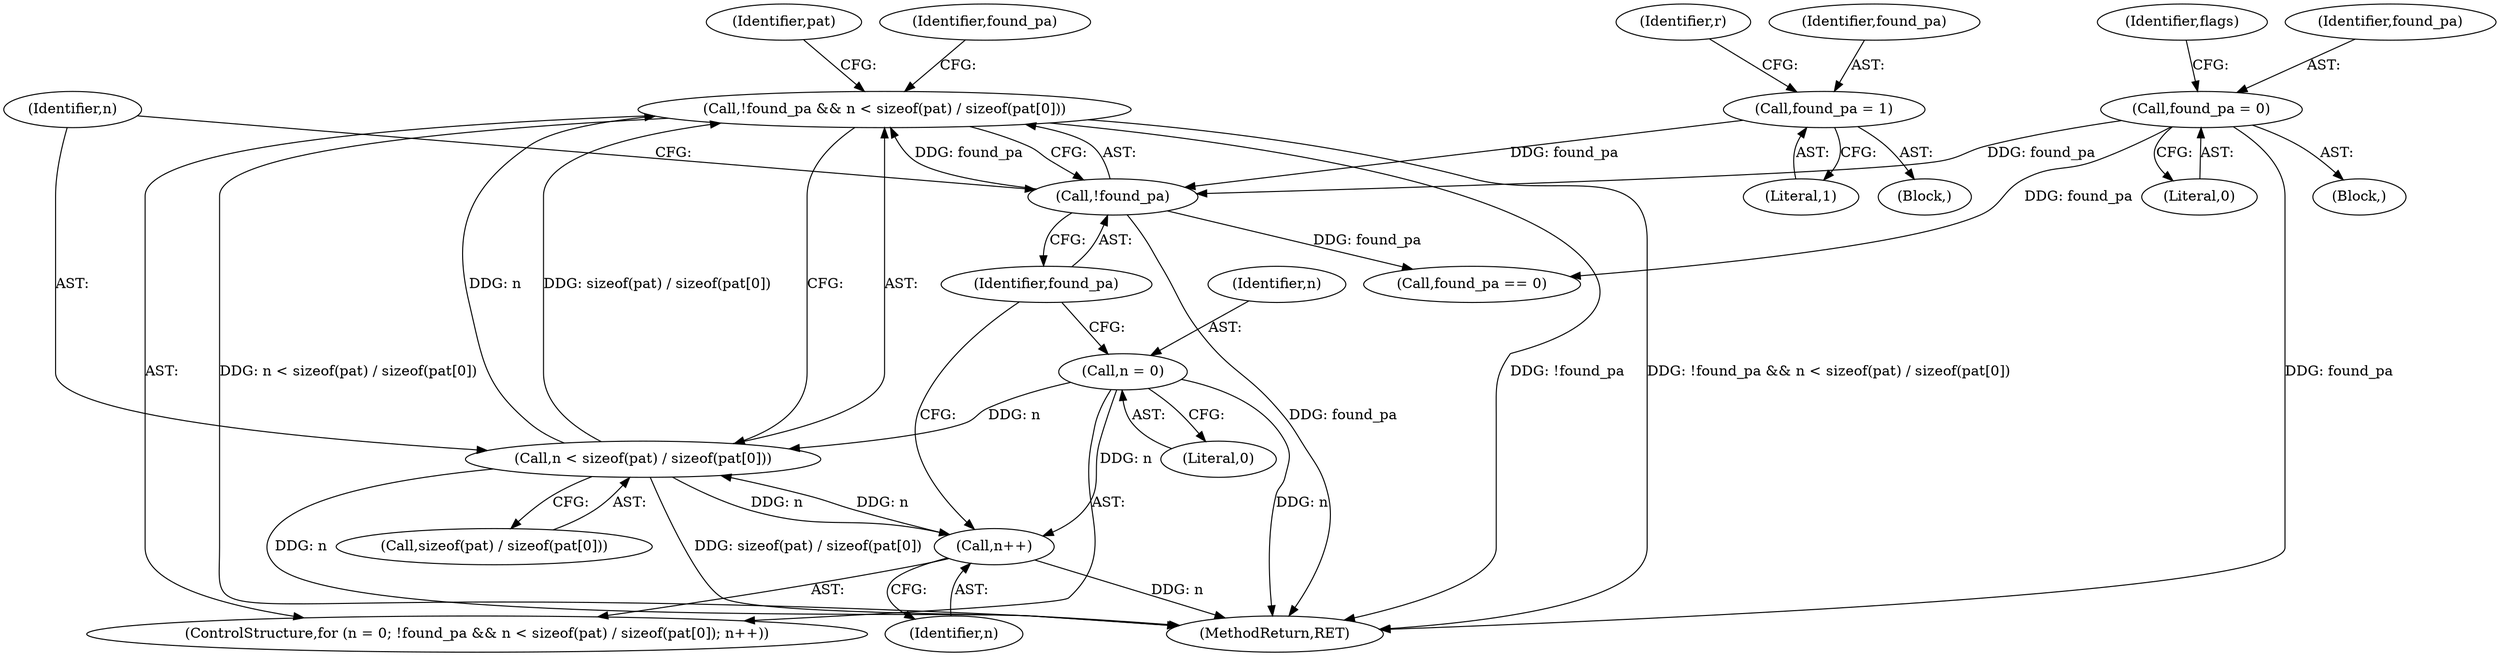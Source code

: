 digraph "0_heimdal_1a6a6e462dc2ac6111f9e02c6852ddec4849b887@API" {
"1000636" [label="(Call,!found_pa && n < sizeof(pat) / sizeof(pat[0]))"];
"1000637" [label="(Call,!found_pa)"];
"1000729" [label="(Call,found_pa = 1)"];
"1000164" [label="(Call,found_pa = 0)"];
"1000639" [label="(Call,n < sizeof(pat) / sizeof(pat[0]))"];
"1000648" [label="(Call,n++)"];
"1000633" [label="(Call,n = 0)"];
"1000641" [label="(Call,sizeof(pat) / sizeof(pat[0]))"];
"1000640" [label="(Identifier,n)"];
"1000635" [label="(Literal,0)"];
"1000637" [label="(Call,!found_pa)"];
"1000649" [label="(Identifier,n)"];
"1000704" [label="(Block,)"];
"1000736" [label="(Identifier,r)"];
"1000634" [label="(Identifier,n)"];
"1000170" [label="(Identifier,flags)"];
"1000729" [label="(Call,found_pa = 1)"];
"1000636" [label="(Call,!found_pa && n < sizeof(pat) / sizeof(pat[0]))"];
"1000164" [label="(Call,found_pa = 0)"];
"1000632" [label="(ControlStructure,for (n = 0; !found_pa && n < sizeof(pat) / sizeof(pat[0]); n++))"];
"1000165" [label="(Identifier,found_pa)"];
"1000655" [label="(Identifier,pat)"];
"1000131" [label="(Block,)"];
"1000638" [label="(Identifier,found_pa)"];
"1000731" [label="(Literal,1)"];
"1000648" [label="(Call,n++)"];
"1000639" [label="(Call,n < sizeof(pat) / sizeof(pat[0]))"];
"1000743" [label="(Identifier,found_pa)"];
"1000730" [label="(Identifier,found_pa)"];
"1000633" [label="(Call,n = 0)"];
"1002688" [label="(MethodReturn,RET)"];
"1000166" [label="(Literal,0)"];
"1000742" [label="(Call,found_pa == 0)"];
"1000636" -> "1000632"  [label="AST: "];
"1000636" -> "1000637"  [label="CFG: "];
"1000636" -> "1000639"  [label="CFG: "];
"1000637" -> "1000636"  [label="AST: "];
"1000639" -> "1000636"  [label="AST: "];
"1000655" -> "1000636"  [label="CFG: "];
"1000743" -> "1000636"  [label="CFG: "];
"1000636" -> "1002688"  [label="DDG: n < sizeof(pat) / sizeof(pat[0])"];
"1000636" -> "1002688"  [label="DDG: !found_pa"];
"1000636" -> "1002688"  [label="DDG: !found_pa && n < sizeof(pat) / sizeof(pat[0])"];
"1000637" -> "1000636"  [label="DDG: found_pa"];
"1000639" -> "1000636"  [label="DDG: n"];
"1000639" -> "1000636"  [label="DDG: sizeof(pat) / sizeof(pat[0])"];
"1000637" -> "1000638"  [label="CFG: "];
"1000638" -> "1000637"  [label="AST: "];
"1000640" -> "1000637"  [label="CFG: "];
"1000637" -> "1002688"  [label="DDG: found_pa"];
"1000729" -> "1000637"  [label="DDG: found_pa"];
"1000164" -> "1000637"  [label="DDG: found_pa"];
"1000637" -> "1000742"  [label="DDG: found_pa"];
"1000729" -> "1000704"  [label="AST: "];
"1000729" -> "1000731"  [label="CFG: "];
"1000730" -> "1000729"  [label="AST: "];
"1000731" -> "1000729"  [label="AST: "];
"1000736" -> "1000729"  [label="CFG: "];
"1000164" -> "1000131"  [label="AST: "];
"1000164" -> "1000166"  [label="CFG: "];
"1000165" -> "1000164"  [label="AST: "];
"1000166" -> "1000164"  [label="AST: "];
"1000170" -> "1000164"  [label="CFG: "];
"1000164" -> "1002688"  [label="DDG: found_pa"];
"1000164" -> "1000742"  [label="DDG: found_pa"];
"1000639" -> "1000641"  [label="CFG: "];
"1000640" -> "1000639"  [label="AST: "];
"1000641" -> "1000639"  [label="AST: "];
"1000639" -> "1002688"  [label="DDG: sizeof(pat) / sizeof(pat[0])"];
"1000639" -> "1002688"  [label="DDG: n"];
"1000648" -> "1000639"  [label="DDG: n"];
"1000633" -> "1000639"  [label="DDG: n"];
"1000639" -> "1000648"  [label="DDG: n"];
"1000648" -> "1000632"  [label="AST: "];
"1000648" -> "1000649"  [label="CFG: "];
"1000649" -> "1000648"  [label="AST: "];
"1000638" -> "1000648"  [label="CFG: "];
"1000648" -> "1002688"  [label="DDG: n"];
"1000633" -> "1000648"  [label="DDG: n"];
"1000633" -> "1000632"  [label="AST: "];
"1000633" -> "1000635"  [label="CFG: "];
"1000634" -> "1000633"  [label="AST: "];
"1000635" -> "1000633"  [label="AST: "];
"1000638" -> "1000633"  [label="CFG: "];
"1000633" -> "1002688"  [label="DDG: n"];
}

